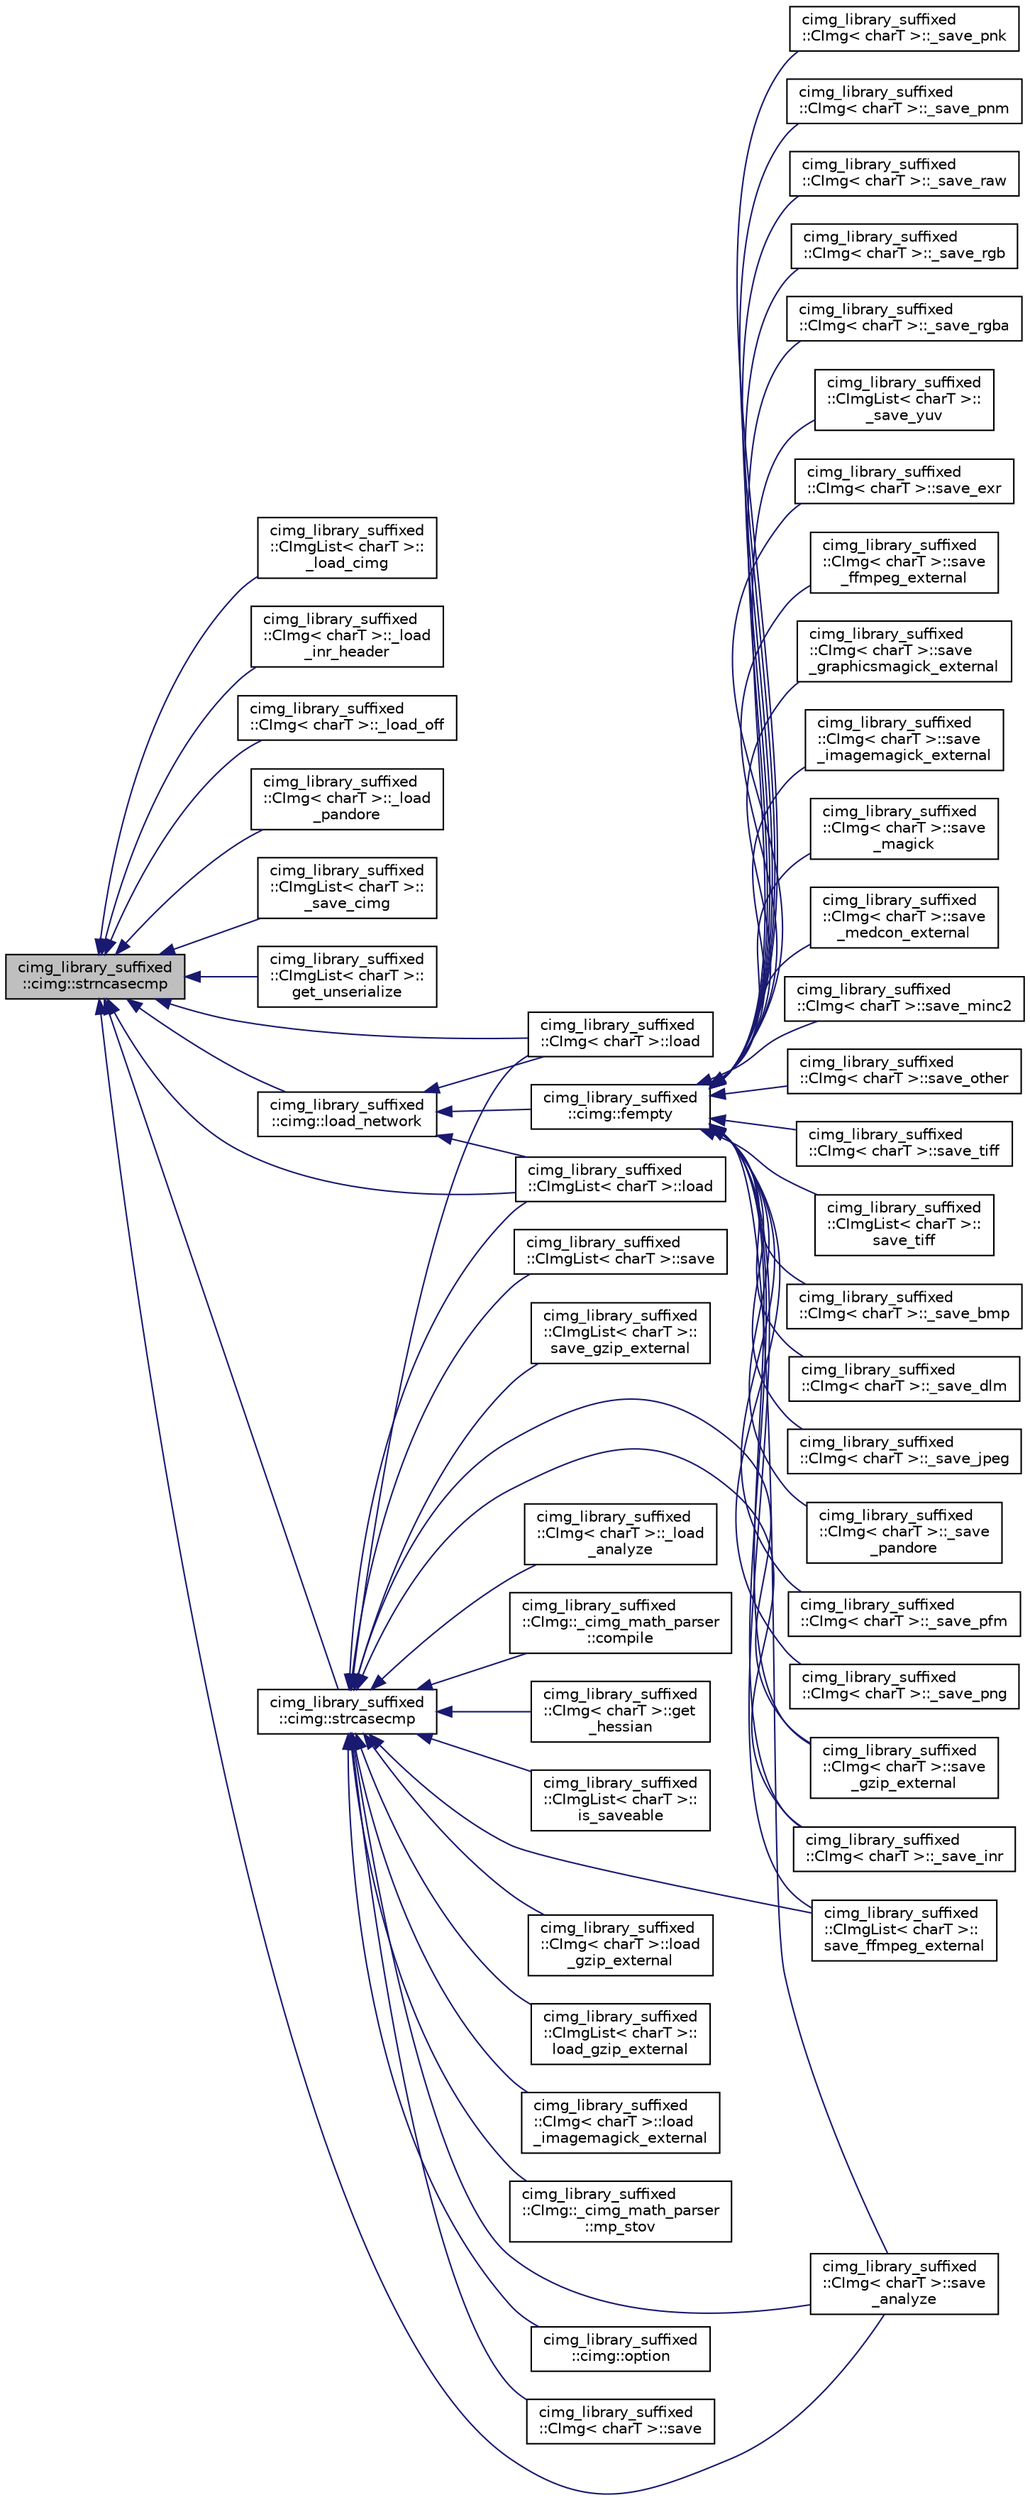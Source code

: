 digraph "cimg_library_suffixed::cimg::strncasecmp"
{
 // INTERACTIVE_SVG=YES
  edge [fontname="Helvetica",fontsize="10",labelfontname="Helvetica",labelfontsize="10"];
  node [fontname="Helvetica",fontsize="10",shape=record];
  rankdir="LR";
  Node3746 [label="cimg_library_suffixed\l::cimg::strncasecmp",height=0.2,width=0.4,color="black", fillcolor="grey75", style="filled", fontcolor="black"];
  Node3746 -> Node3747 [dir="back",color="midnightblue",fontsize="10",style="solid",fontname="Helvetica"];
  Node3747 [label="cimg_library_suffixed\l::CImgList\< charT \>::\l_load_cimg",height=0.2,width=0.4,color="black", fillcolor="white", style="filled",URL="$structcimg__library__suffixed_1_1_c_img_list.html#af1b7ce1621365a454d74bf0ab83253f3"];
  Node3746 -> Node3748 [dir="back",color="midnightblue",fontsize="10",style="solid",fontname="Helvetica"];
  Node3748 [label="cimg_library_suffixed\l::CImg\< charT \>::_load\l_inr_header",height=0.2,width=0.4,color="black", fillcolor="white", style="filled",URL="$structcimg__library__suffixed_1_1_c_img.html#a60090f7415827602d108eb2539536308"];
  Node3746 -> Node3749 [dir="back",color="midnightblue",fontsize="10",style="solid",fontname="Helvetica"];
  Node3749 [label="cimg_library_suffixed\l::CImg\< charT \>::_load_off",height=0.2,width=0.4,color="black", fillcolor="white", style="filled",URL="$structcimg__library__suffixed_1_1_c_img.html#a8f2efb14f687ccdb85c060757ca5a306"];
  Node3746 -> Node3750 [dir="back",color="midnightblue",fontsize="10",style="solid",fontname="Helvetica"];
  Node3750 [label="cimg_library_suffixed\l::CImg\< charT \>::_load\l_pandore",height=0.2,width=0.4,color="black", fillcolor="white", style="filled",URL="$structcimg__library__suffixed_1_1_c_img.html#abca75206a158250ae62f9f66e8da76c6"];
  Node3746 -> Node3751 [dir="back",color="midnightblue",fontsize="10",style="solid",fontname="Helvetica"];
  Node3751 [label="cimg_library_suffixed\l::CImgList\< charT \>::\l_save_cimg",height=0.2,width=0.4,color="black", fillcolor="white", style="filled",URL="$structcimg__library__suffixed_1_1_c_img_list.html#adda819ef9e6b4584138999daed6b7048"];
  Node3746 -> Node3752 [dir="back",color="midnightblue",fontsize="10",style="solid",fontname="Helvetica"];
  Node3752 [label="cimg_library_suffixed\l::CImgList\< charT \>::\lget_unserialize",height=0.2,width=0.4,color="black", fillcolor="white", style="filled",URL="$structcimg__library__suffixed_1_1_c_img_list.html#ab2437a10d0bbe2f4d5e91a49dc5cd105",tooltip="Unserialize a CImg<unsigned char> serialized buffer into a CImgList<T> list. "];
  Node3746 -> Node3753 [dir="back",color="midnightblue",fontsize="10",style="solid",fontname="Helvetica"];
  Node3753 [label="cimg_library_suffixed\l::CImg\< charT \>::load",height=0.2,width=0.4,color="black", fillcolor="white", style="filled",URL="$structcimg__library__suffixed_1_1_c_img.html#ae8353b28bfbc5c4421c7adfbb98fe32f",tooltip="Load image from a file. "];
  Node3746 -> Node3754 [dir="back",color="midnightblue",fontsize="10",style="solid",fontname="Helvetica"];
  Node3754 [label="cimg_library_suffixed\l::CImgList\< charT \>::load",height=0.2,width=0.4,color="black", fillcolor="white", style="filled",URL="$structcimg__library__suffixed_1_1_c_img_list.html#a63bd67d8dd2301933df7decb4612916e",tooltip="Load a list from a file. "];
  Node3746 -> Node3755 [dir="back",color="midnightblue",fontsize="10",style="solid",fontname="Helvetica"];
  Node3755 [label="cimg_library_suffixed\l::cimg::load_network",height=0.2,width=0.4,color="black", fillcolor="white", style="filled",URL="$namespacecimg__library__suffixed_1_1cimg.html#a90c05fe6fc049cba75f3a12807e97158",tooltip="Load file from network as a local temporary file. "];
  Node3755 -> Node3756 [dir="back",color="midnightblue",fontsize="10",style="solid",fontname="Helvetica"];
  Node3756 [label="cimg_library_suffixed\l::cimg::fempty",height=0.2,width=0.4,color="black", fillcolor="white", style="filled",URL="$namespacecimg__library__suffixed_1_1cimg.html#a0f3577978081461118330fc3ecd4b9db",tooltip="Create an empty file. "];
  Node3756 -> Node3757 [dir="back",color="midnightblue",fontsize="10",style="solid",fontname="Helvetica"];
  Node3757 [label="cimg_library_suffixed\l::CImg\< charT \>::_save_bmp",height=0.2,width=0.4,color="black", fillcolor="white", style="filled",URL="$structcimg__library__suffixed_1_1_c_img.html#ae9faefb948746c5d646fe5c80f28c4fc"];
  Node3756 -> Node3758 [dir="back",color="midnightblue",fontsize="10",style="solid",fontname="Helvetica"];
  Node3758 [label="cimg_library_suffixed\l::CImg\< charT \>::_save_dlm",height=0.2,width=0.4,color="black", fillcolor="white", style="filled",URL="$structcimg__library__suffixed_1_1_c_img.html#a78929d9b9d2af829f3e3fc576e99b61d"];
  Node3756 -> Node3759 [dir="back",color="midnightblue",fontsize="10",style="solid",fontname="Helvetica"];
  Node3759 [label="cimg_library_suffixed\l::CImg\< charT \>::_save_inr",height=0.2,width=0.4,color="black", fillcolor="white", style="filled",URL="$structcimg__library__suffixed_1_1_c_img.html#aa29c8a2179f282535660800f9b9192e0"];
  Node3756 -> Node3760 [dir="back",color="midnightblue",fontsize="10",style="solid",fontname="Helvetica"];
  Node3760 [label="cimg_library_suffixed\l::CImg\< charT \>::_save_jpeg",height=0.2,width=0.4,color="black", fillcolor="white", style="filled",URL="$structcimg__library__suffixed_1_1_c_img.html#aa41e292505817af60a4896ed19302304"];
  Node3756 -> Node3761 [dir="back",color="midnightblue",fontsize="10",style="solid",fontname="Helvetica"];
  Node3761 [label="cimg_library_suffixed\l::CImg\< charT \>::_save\l_pandore",height=0.2,width=0.4,color="black", fillcolor="white", style="filled",URL="$structcimg__library__suffixed_1_1_c_img.html#a01931f2bad5c72da454d990ebcf55f94"];
  Node3756 -> Node3762 [dir="back",color="midnightblue",fontsize="10",style="solid",fontname="Helvetica"];
  Node3762 [label="cimg_library_suffixed\l::CImg\< charT \>::_save_pfm",height=0.2,width=0.4,color="black", fillcolor="white", style="filled",URL="$structcimg__library__suffixed_1_1_c_img.html#a65be74d7d22bb71e708b3beb8e9cae49"];
  Node3756 -> Node3763 [dir="back",color="midnightblue",fontsize="10",style="solid",fontname="Helvetica"];
  Node3763 [label="cimg_library_suffixed\l::CImg\< charT \>::_save_png",height=0.2,width=0.4,color="black", fillcolor="white", style="filled",URL="$structcimg__library__suffixed_1_1_c_img.html#aab5e304310373159e357250314e99da6"];
  Node3756 -> Node3764 [dir="back",color="midnightblue",fontsize="10",style="solid",fontname="Helvetica"];
  Node3764 [label="cimg_library_suffixed\l::CImg\< charT \>::_save_pnk",height=0.2,width=0.4,color="black", fillcolor="white", style="filled",URL="$structcimg__library__suffixed_1_1_c_img.html#a4bcf33abcee45165d20d9530f6c85242"];
  Node3756 -> Node3765 [dir="back",color="midnightblue",fontsize="10",style="solid",fontname="Helvetica"];
  Node3765 [label="cimg_library_suffixed\l::CImg\< charT \>::_save_pnm",height=0.2,width=0.4,color="black", fillcolor="white", style="filled",URL="$structcimg__library__suffixed_1_1_c_img.html#a3b62455c9523881fa64a47d8362c3d80"];
  Node3756 -> Node3766 [dir="back",color="midnightblue",fontsize="10",style="solid",fontname="Helvetica"];
  Node3766 [label="cimg_library_suffixed\l::CImg\< charT \>::_save_raw",height=0.2,width=0.4,color="black", fillcolor="white", style="filled",URL="$structcimg__library__suffixed_1_1_c_img.html#a069feb3e722bb4a1f52ea72c1c86ca97"];
  Node3756 -> Node3767 [dir="back",color="midnightblue",fontsize="10",style="solid",fontname="Helvetica"];
  Node3767 [label="cimg_library_suffixed\l::CImg\< charT \>::_save_rgb",height=0.2,width=0.4,color="black", fillcolor="white", style="filled",URL="$structcimg__library__suffixed_1_1_c_img.html#a06c5e27c1dde885a96cfdad05835644e"];
  Node3756 -> Node3768 [dir="back",color="midnightblue",fontsize="10",style="solid",fontname="Helvetica"];
  Node3768 [label="cimg_library_suffixed\l::CImg\< charT \>::_save_rgba",height=0.2,width=0.4,color="black", fillcolor="white", style="filled",URL="$structcimg__library__suffixed_1_1_c_img.html#a974a21a1c7242ff9b08e4590701d920d"];
  Node3756 -> Node3769 [dir="back",color="midnightblue",fontsize="10",style="solid",fontname="Helvetica"];
  Node3769 [label="cimg_library_suffixed\l::CImgList\< charT \>::\l_save_yuv",height=0.2,width=0.4,color="black", fillcolor="white", style="filled",URL="$structcimg__library__suffixed_1_1_c_img_list.html#afa25415a30608d507bc22bd6b85b5c1e"];
  Node3756 -> Node3770 [dir="back",color="midnightblue",fontsize="10",style="solid",fontname="Helvetica"];
  Node3770 [label="cimg_library_suffixed\l::CImg\< charT \>::save\l_analyze",height=0.2,width=0.4,color="black", fillcolor="white", style="filled",URL="$structcimg__library__suffixed_1_1_c_img.html#a09711118d3b31870942e99adbefffed1",tooltip="Save image as an ANALYZE7.5 or NIFTI file. "];
  Node3756 -> Node3771 [dir="back",color="midnightblue",fontsize="10",style="solid",fontname="Helvetica"];
  Node3771 [label="cimg_library_suffixed\l::CImg\< charT \>::save_exr",height=0.2,width=0.4,color="black", fillcolor="white", style="filled",URL="$structcimg__library__suffixed_1_1_c_img.html#ad5fb082bca9bcc268e8f77019788ae51",tooltip="Save image as an OpenEXR file. "];
  Node3756 -> Node3772 [dir="back",color="midnightblue",fontsize="10",style="solid",fontname="Helvetica"];
  Node3772 [label="cimg_library_suffixed\l::CImg\< charT \>::save\l_ffmpeg_external",height=0.2,width=0.4,color="black", fillcolor="white", style="filled",URL="$structcimg__library__suffixed_1_1_c_img.html#a3a8132f303e3295e0219ea4518c6ef20",tooltip="Save volumetric image as a video, using ffmpeg external binary. "];
  Node3756 -> Node3773 [dir="back",color="midnightblue",fontsize="10",style="solid",fontname="Helvetica"];
  Node3773 [label="cimg_library_suffixed\l::CImgList\< charT \>::\lsave_ffmpeg_external",height=0.2,width=0.4,color="black", fillcolor="white", style="filled",URL="$structcimg__library__suffixed_1_1_c_img_list.html#af09a45345581747984f4df0607418f2c",tooltip="Save image sequence, using the external tool &#39;ffmpeg&#39;. "];
  Node3756 -> Node3774 [dir="back",color="midnightblue",fontsize="10",style="solid",fontname="Helvetica"];
  Node3774 [label="cimg_library_suffixed\l::CImg\< charT \>::save\l_graphicsmagick_external",height=0.2,width=0.4,color="black", fillcolor="white", style="filled",URL="$structcimg__library__suffixed_1_1_c_img.html#a44f125968c20e8c7d833bf7d75c32db6",tooltip="Save image using GraphicsMagick&#39;s external binary. "];
  Node3756 -> Node3775 [dir="back",color="midnightblue",fontsize="10",style="solid",fontname="Helvetica"];
  Node3775 [label="cimg_library_suffixed\l::CImg\< charT \>::save\l_gzip_external",height=0.2,width=0.4,color="black", fillcolor="white", style="filled",URL="$structcimg__library__suffixed_1_1_c_img.html#a53983bb4f1ebe2a817b68029b8c04cb1",tooltip="Save image using gzip external binary. "];
  Node3756 -> Node3776 [dir="back",color="midnightblue",fontsize="10",style="solid",fontname="Helvetica"];
  Node3776 [label="cimg_library_suffixed\l::CImg\< charT \>::save\l_imagemagick_external",height=0.2,width=0.4,color="black", fillcolor="white", style="filled",URL="$structcimg__library__suffixed_1_1_c_img.html#afbf8db949f62c8bd3f2f73ba3d9c1420",tooltip="Save image using ImageMagick&#39;s external binary. "];
  Node3756 -> Node3777 [dir="back",color="midnightblue",fontsize="10",style="solid",fontname="Helvetica"];
  Node3777 [label="cimg_library_suffixed\l::CImg\< charT \>::save\l_magick",height=0.2,width=0.4,color="black", fillcolor="white", style="filled",URL="$structcimg__library__suffixed_1_1_c_img.html#a6beb63196c9a26f6894e4654f771c1e5",tooltip="Save image, using built-in ImageMagick++ library. "];
  Node3756 -> Node3778 [dir="back",color="midnightblue",fontsize="10",style="solid",fontname="Helvetica"];
  Node3778 [label="cimg_library_suffixed\l::CImg\< charT \>::save\l_medcon_external",height=0.2,width=0.4,color="black", fillcolor="white", style="filled",URL="$structcimg__library__suffixed_1_1_c_img.html#a30d02c3d77fc43c8b5845e92268cdab5",tooltip="Save image as a Dicom file. "];
  Node3756 -> Node3779 [dir="back",color="midnightblue",fontsize="10",style="solid",fontname="Helvetica"];
  Node3779 [label="cimg_library_suffixed\l::CImg\< charT \>::save_minc2",height=0.2,width=0.4,color="black", fillcolor="white", style="filled",URL="$structcimg__library__suffixed_1_1_c_img.html#ab3b2aa455cd56ce20a03cb0b68ca68fc",tooltip="Save image as a MINC2 file. "];
  Node3756 -> Node3780 [dir="back",color="midnightblue",fontsize="10",style="solid",fontname="Helvetica"];
  Node3780 [label="cimg_library_suffixed\l::CImg\< charT \>::save_other",height=0.2,width=0.4,color="black", fillcolor="white", style="filled",URL="$structcimg__library__suffixed_1_1_c_img.html#a6b77dc615829820ba0675409feaef3d8"];
  Node3756 -> Node3781 [dir="back",color="midnightblue",fontsize="10",style="solid",fontname="Helvetica"];
  Node3781 [label="cimg_library_suffixed\l::CImg\< charT \>::save_tiff",height=0.2,width=0.4,color="black", fillcolor="white", style="filled",URL="$structcimg__library__suffixed_1_1_c_img.html#a87e93148404e8d79b7b5218e58eabf3c",tooltip="Save image as a TIFF file. "];
  Node3756 -> Node3782 [dir="back",color="midnightblue",fontsize="10",style="solid",fontname="Helvetica"];
  Node3782 [label="cimg_library_suffixed\l::CImgList\< charT \>::\lsave_tiff",height=0.2,width=0.4,color="black", fillcolor="white", style="filled",URL="$structcimg__library__suffixed_1_1_c_img_list.html#a62700a17bb0af63522c732b9d1a15325",tooltip="Save list as a TIFF file. "];
  Node3755 -> Node3753 [dir="back",color="midnightblue",fontsize="10",style="solid",fontname="Helvetica"];
  Node3755 -> Node3754 [dir="back",color="midnightblue",fontsize="10",style="solid",fontname="Helvetica"];
  Node3746 -> Node3770 [dir="back",color="midnightblue",fontsize="10",style="solid",fontname="Helvetica"];
  Node3746 -> Node3783 [dir="back",color="midnightblue",fontsize="10",style="solid",fontname="Helvetica"];
  Node3783 [label="cimg_library_suffixed\l::cimg::strcasecmp",height=0.2,width=0.4,color="black", fillcolor="white", style="filled",URL="$namespacecimg__library__suffixed_1_1cimg.html#a1c34609cc6fef6f5fe5ffb2f69ad7989",tooltip="Compare two C-strings, ignoring the case. "];
  Node3783 -> Node3784 [dir="back",color="midnightblue",fontsize="10",style="solid",fontname="Helvetica"];
  Node3784 [label="cimg_library_suffixed\l::CImg\< charT \>::_load\l_analyze",height=0.2,width=0.4,color="black", fillcolor="white", style="filled",URL="$structcimg__library__suffixed_1_1_c_img.html#a01444df91267a5b4cb8105ac5886f12f"];
  Node3783 -> Node3759 [dir="back",color="midnightblue",fontsize="10",style="solid",fontname="Helvetica"];
  Node3783 -> Node3785 [dir="back",color="midnightblue",fontsize="10",style="solid",fontname="Helvetica"];
  Node3785 [label="cimg_library_suffixed\l::CImg::_cimg_math_parser\l::compile",height=0.2,width=0.4,color="black", fillcolor="white", style="filled",URL="$structcimg__library__suffixed_1_1_c_img_1_1__cimg__math__parser.html#a318c44c5d1f4f0114355f37ace87a4ae"];
  Node3783 -> Node3786 [dir="back",color="midnightblue",fontsize="10",style="solid",fontname="Helvetica"];
  Node3786 [label="cimg_library_suffixed\l::CImg\< charT \>::get\l_hessian",height=0.2,width=0.4,color="black", fillcolor="white", style="filled",URL="$structcimg__library__suffixed_1_1_c_img.html#a4eb2ceb90169f0658337de1f5156fda5",tooltip="Return image hessian. "];
  Node3783 -> Node3787 [dir="back",color="midnightblue",fontsize="10",style="solid",fontname="Helvetica"];
  Node3787 [label="cimg_library_suffixed\l::CImgList\< charT \>::\lis_saveable",height=0.2,width=0.4,color="black", fillcolor="white", style="filled",URL="$structcimg__library__suffixed_1_1_c_img_list.html#ae6a86adfeb4cdeb99f58565a6a49784b",tooltip="Tell if an image list can be saved as one single file. "];
  Node3783 -> Node3753 [dir="back",color="midnightblue",fontsize="10",style="solid",fontname="Helvetica"];
  Node3783 -> Node3754 [dir="back",color="midnightblue",fontsize="10",style="solid",fontname="Helvetica"];
  Node3783 -> Node3788 [dir="back",color="midnightblue",fontsize="10",style="solid",fontname="Helvetica"];
  Node3788 [label="cimg_library_suffixed\l::CImg\< charT \>::load\l_gzip_external",height=0.2,width=0.4,color="black", fillcolor="white", style="filled",URL="$structcimg__library__suffixed_1_1_c_img.html#a1f1ef95d7faa4c2c7a72d3d347f30dad",tooltip="Load gzipped image file, using external tool &#39;gunzip&#39;. "];
  Node3783 -> Node3789 [dir="back",color="midnightblue",fontsize="10",style="solid",fontname="Helvetica"];
  Node3789 [label="cimg_library_suffixed\l::CImgList\< charT \>::\lload_gzip_external",height=0.2,width=0.4,color="black", fillcolor="white", style="filled",URL="$structcimg__library__suffixed_1_1_c_img_list.html#aae55e9a79bf2f7e08108dd200f63bf2c",tooltip="Load a gzipped list, using external tool &#39;gunzip&#39;. "];
  Node3783 -> Node3790 [dir="back",color="midnightblue",fontsize="10",style="solid",fontname="Helvetica"];
  Node3790 [label="cimg_library_suffixed\l::CImg\< charT \>::load\l_imagemagick_external",height=0.2,width=0.4,color="black", fillcolor="white", style="filled",URL="$structcimg__library__suffixed_1_1_c_img.html#a8278afa0b313d0f3465ef91dabdac549",tooltip="Load image using ImageMagick&#39;s external tool &#39;convert&#39;. "];
  Node3783 -> Node3791 [dir="back",color="midnightblue",fontsize="10",style="solid",fontname="Helvetica"];
  Node3791 [label="cimg_library_suffixed\l::CImg::_cimg_math_parser\l::mp_stov",height=0.2,width=0.4,color="black", fillcolor="white", style="filled",URL="$structcimg__library__suffixed_1_1_c_img_1_1__cimg__math__parser.html#aee12d443bb77c1a9e08f712491bf90c5"];
  Node3783 -> Node3792 [dir="back",color="midnightblue",fontsize="10",style="solid",fontname="Helvetica"];
  Node3792 [label="cimg_library_suffixed\l::cimg::option",height=0.2,width=0.4,color="black", fillcolor="white", style="filled",URL="$namespacecimg__library__suffixed_1_1cimg.html#ad4c8d06ea82d8a2d6a618c0d678bca79"];
  Node3783 -> Node3793 [dir="back",color="midnightblue",fontsize="10",style="solid",fontname="Helvetica"];
  Node3793 [label="cimg_library_suffixed\l::CImg\< charT \>::save",height=0.2,width=0.4,color="black", fillcolor="white", style="filled",URL="$structcimg__library__suffixed_1_1_c_img.html#adb165b37ac226a1c73a96cb1b5827d2e",tooltip="Save image as a file. "];
  Node3783 -> Node3794 [dir="back",color="midnightblue",fontsize="10",style="solid",fontname="Helvetica"];
  Node3794 [label="cimg_library_suffixed\l::CImgList\< charT \>::save",height=0.2,width=0.4,color="black", fillcolor="white", style="filled",URL="$structcimg__library__suffixed_1_1_c_img_list.html#a7186fe44f8d6ce58583e3177ff802445",tooltip="Save list into a file. "];
  Node3783 -> Node3770 [dir="back",color="midnightblue",fontsize="10",style="solid",fontname="Helvetica"];
  Node3783 -> Node3773 [dir="back",color="midnightblue",fontsize="10",style="solid",fontname="Helvetica"];
  Node3783 -> Node3775 [dir="back",color="midnightblue",fontsize="10",style="solid",fontname="Helvetica"];
  Node3783 -> Node3795 [dir="back",color="midnightblue",fontsize="10",style="solid",fontname="Helvetica"];
  Node3795 [label="cimg_library_suffixed\l::CImgList\< charT \>::\lsave_gzip_external",height=0.2,width=0.4,color="black", fillcolor="white", style="filled",URL="$structcimg__library__suffixed_1_1_c_img_list.html#aad5afe8b913e276dd281255dd787b4ba",tooltip="Save list as a gzipped file, using external tool &#39;gzip&#39;. "];
}
